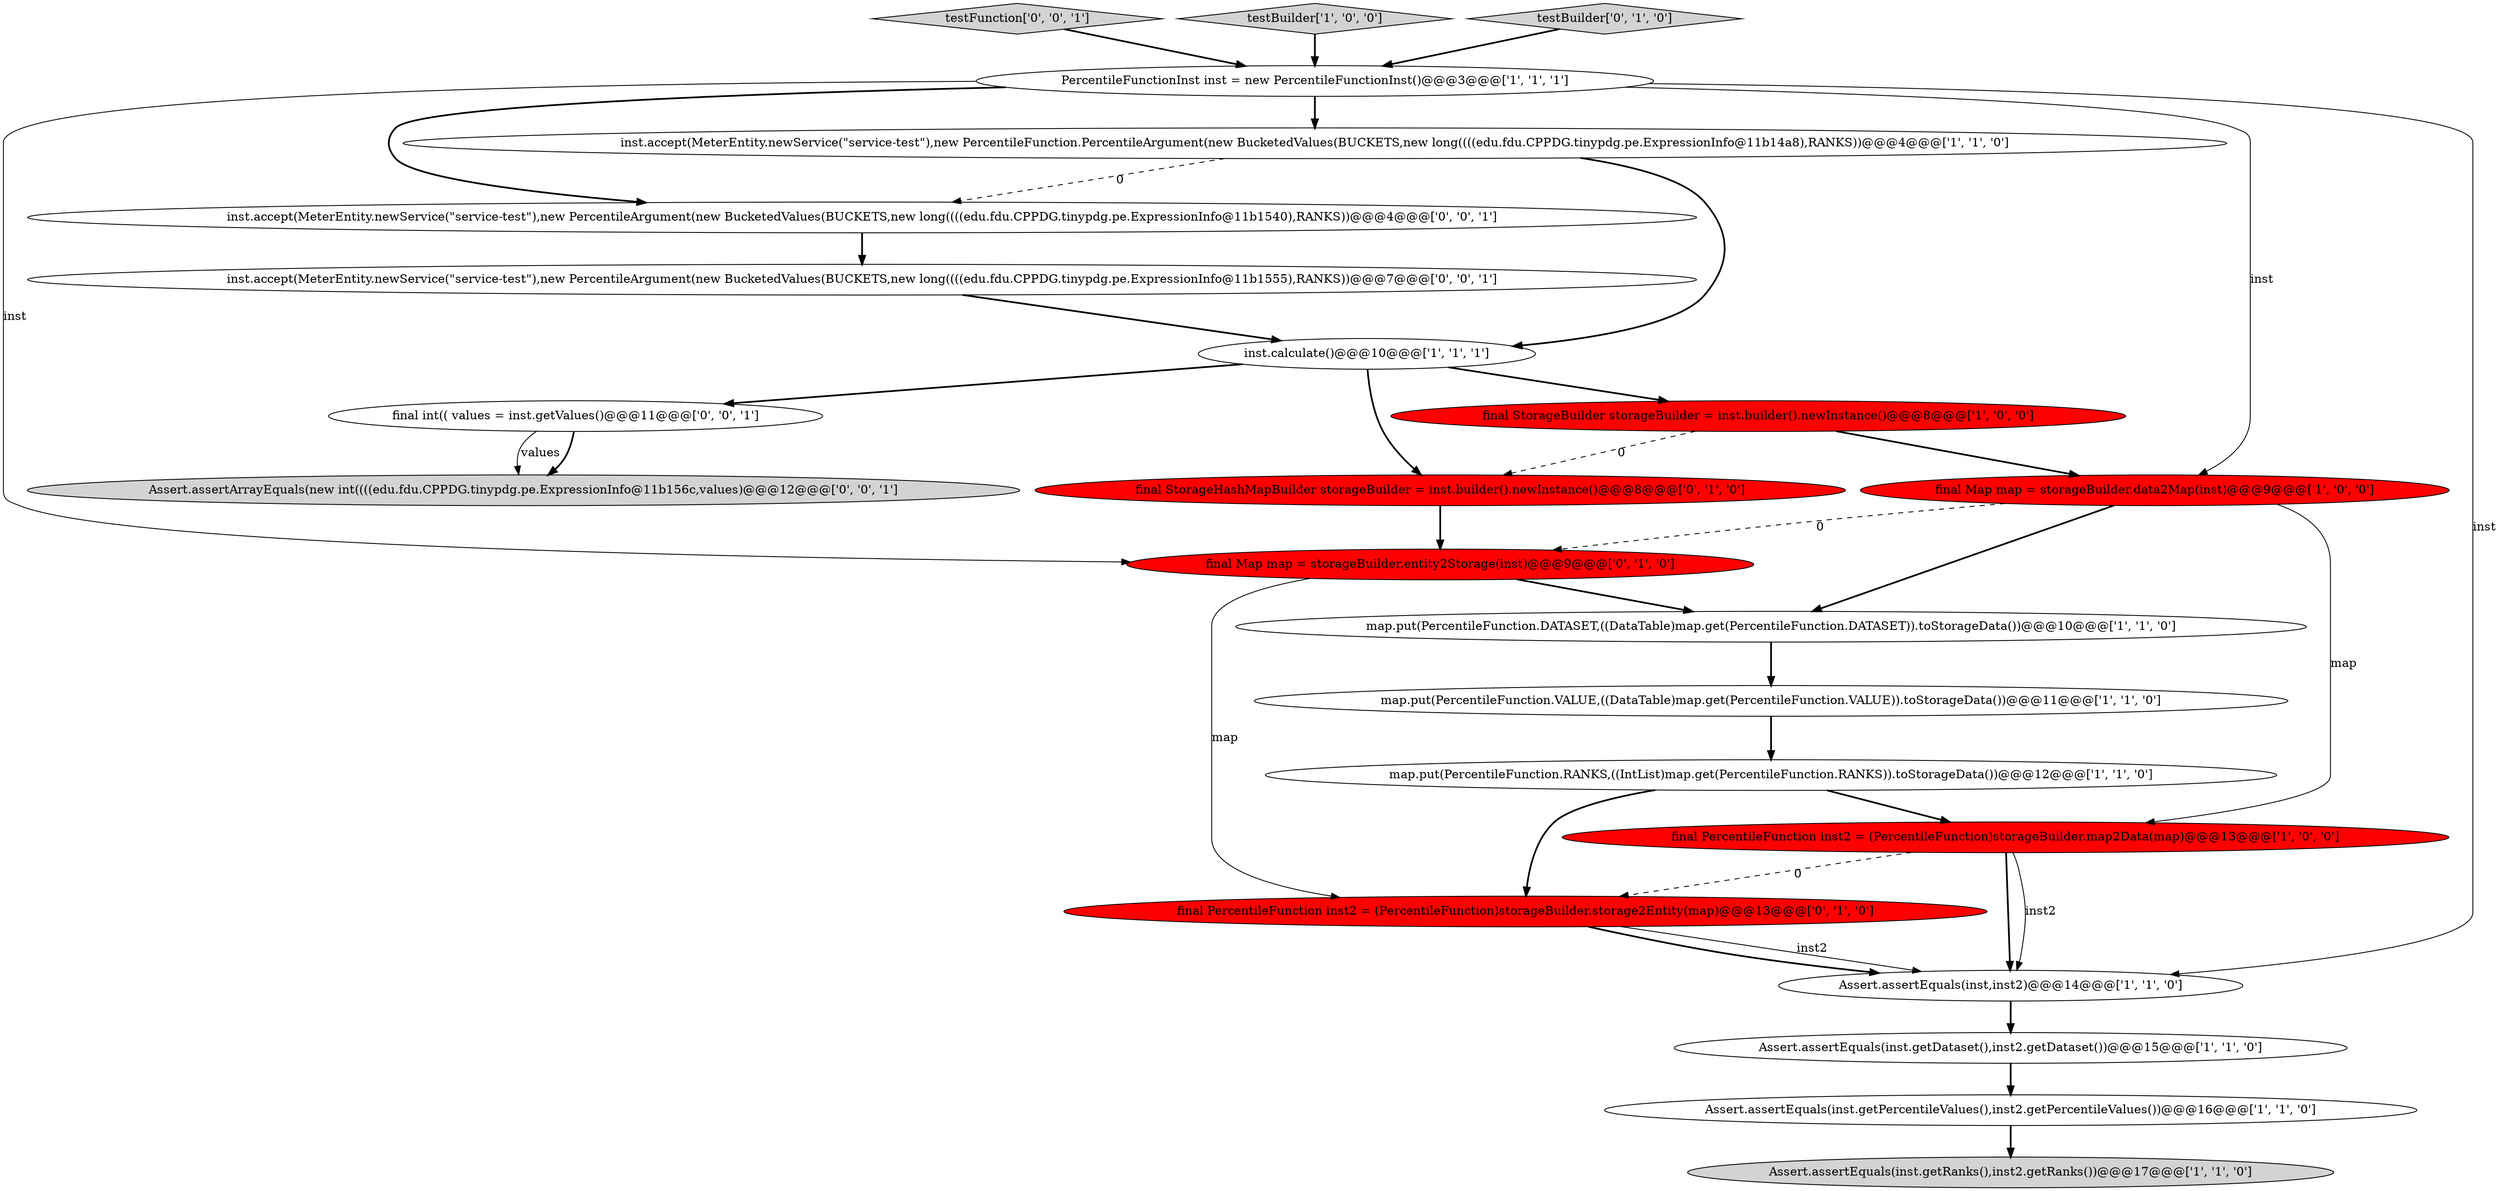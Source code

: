 digraph {
9 [style = filled, label = "map.put(PercentileFunction.RANKS,((IntList)map.get(PercentileFunction.RANKS)).toStorageData())@@@12@@@['1', '1', '0']", fillcolor = white, shape = ellipse image = "AAA0AAABBB1BBB"];
1 [style = filled, label = "final PercentileFunction inst2 = (PercentileFunction)storageBuilder.map2Data(map)@@@13@@@['1', '0', '0']", fillcolor = red, shape = ellipse image = "AAA1AAABBB1BBB"];
12 [style = filled, label = "inst.accept(MeterEntity.newService(\"service-test\"),new PercentileFunction.PercentileArgument(new BucketedValues(BUCKETS,new long((((edu.fdu.CPPDG.tinypdg.pe.ExpressionInfo@11b14a8),RANKS))@@@4@@@['1', '1', '0']", fillcolor = white, shape = ellipse image = "AAA0AAABBB1BBB"];
22 [style = filled, label = "inst.accept(MeterEntity.newService(\"service-test\"),new PercentileArgument(new BucketedValues(BUCKETS,new long((((edu.fdu.CPPDG.tinypdg.pe.ExpressionInfo@11b1555),RANKS))@@@7@@@['0', '0', '1']", fillcolor = white, shape = ellipse image = "AAA0AAABBB3BBB"];
15 [style = filled, label = "final PercentileFunction inst2 = (PercentileFunction)storageBuilder.storage2Entity(map)@@@13@@@['0', '1', '0']", fillcolor = red, shape = ellipse image = "AAA1AAABBB2BBB"];
10 [style = filled, label = "final StorageBuilder storageBuilder = inst.builder().newInstance()@@@8@@@['1', '0', '0']", fillcolor = red, shape = ellipse image = "AAA1AAABBB1BBB"];
4 [style = filled, label = "inst.calculate()@@@10@@@['1', '1', '1']", fillcolor = white, shape = ellipse image = "AAA0AAABBB1BBB"];
6 [style = filled, label = "Assert.assertEquals(inst.getPercentileValues(),inst2.getPercentileValues())@@@16@@@['1', '1', '0']", fillcolor = white, shape = ellipse image = "AAA0AAABBB1BBB"];
14 [style = filled, label = "final StorageHashMapBuilder storageBuilder = inst.builder().newInstance()@@@8@@@['0', '1', '0']", fillcolor = red, shape = ellipse image = "AAA1AAABBB2BBB"];
19 [style = filled, label = "testFunction['0', '0', '1']", fillcolor = lightgray, shape = diamond image = "AAA0AAABBB3BBB"];
20 [style = filled, label = "inst.accept(MeterEntity.newService(\"service-test\"),new PercentileArgument(new BucketedValues(BUCKETS,new long((((edu.fdu.CPPDG.tinypdg.pe.ExpressionInfo@11b1540),RANKS))@@@4@@@['0', '0', '1']", fillcolor = white, shape = ellipse image = "AAA0AAABBB3BBB"];
11 [style = filled, label = "PercentileFunctionInst inst = new PercentileFunctionInst()@@@3@@@['1', '1', '1']", fillcolor = white, shape = ellipse image = "AAA0AAABBB1BBB"];
2 [style = filled, label = "testBuilder['1', '0', '0']", fillcolor = lightgray, shape = diamond image = "AAA0AAABBB1BBB"];
21 [style = filled, label = "Assert.assertArrayEquals(new int((((edu.fdu.CPPDG.tinypdg.pe.ExpressionInfo@11b156c,values)@@@12@@@['0', '0', '1']", fillcolor = lightgray, shape = ellipse image = "AAA0AAABBB3BBB"];
16 [style = filled, label = "final Map map = storageBuilder.entity2Storage(inst)@@@9@@@['0', '1', '0']", fillcolor = red, shape = ellipse image = "AAA1AAABBB2BBB"];
3 [style = filled, label = "map.put(PercentileFunction.DATASET,((DataTable)map.get(PercentileFunction.DATASET)).toStorageData())@@@10@@@['1', '1', '0']", fillcolor = white, shape = ellipse image = "AAA0AAABBB1BBB"];
0 [style = filled, label = "Assert.assertEquals(inst.getRanks(),inst2.getRanks())@@@17@@@['1', '1', '0']", fillcolor = lightgray, shape = ellipse image = "AAA0AAABBB1BBB"];
18 [style = filled, label = "final int(( values = inst.getValues()@@@11@@@['0', '0', '1']", fillcolor = white, shape = ellipse image = "AAA0AAABBB3BBB"];
17 [style = filled, label = "testBuilder['0', '1', '0']", fillcolor = lightgray, shape = diamond image = "AAA0AAABBB2BBB"];
8 [style = filled, label = "map.put(PercentileFunction.VALUE,((DataTable)map.get(PercentileFunction.VALUE)).toStorageData())@@@11@@@['1', '1', '0']", fillcolor = white, shape = ellipse image = "AAA0AAABBB1BBB"];
13 [style = filled, label = "Assert.assertEquals(inst.getDataset(),inst2.getDataset())@@@15@@@['1', '1', '0']", fillcolor = white, shape = ellipse image = "AAA0AAABBB1BBB"];
5 [style = filled, label = "final Map map = storageBuilder.data2Map(inst)@@@9@@@['1', '0', '0']", fillcolor = red, shape = ellipse image = "AAA1AAABBB1BBB"];
7 [style = filled, label = "Assert.assertEquals(inst,inst2)@@@14@@@['1', '1', '0']", fillcolor = white, shape = ellipse image = "AAA0AAABBB1BBB"];
7->13 [style = bold, label=""];
5->3 [style = bold, label=""];
4->10 [style = bold, label=""];
14->16 [style = bold, label=""];
16->3 [style = bold, label=""];
11->20 [style = bold, label=""];
15->7 [style = solid, label="inst2"];
4->14 [style = bold, label=""];
12->20 [style = dashed, label="0"];
15->7 [style = bold, label=""];
16->15 [style = solid, label="map"];
11->16 [style = solid, label="inst"];
1->15 [style = dashed, label="0"];
11->7 [style = solid, label="inst"];
19->11 [style = bold, label=""];
11->12 [style = bold, label=""];
6->0 [style = bold, label=""];
4->18 [style = bold, label=""];
11->5 [style = solid, label="inst"];
1->7 [style = bold, label=""];
20->22 [style = bold, label=""];
22->4 [style = bold, label=""];
5->16 [style = dashed, label="0"];
1->7 [style = solid, label="inst2"];
10->5 [style = bold, label=""];
12->4 [style = bold, label=""];
9->15 [style = bold, label=""];
3->8 [style = bold, label=""];
8->9 [style = bold, label=""];
5->1 [style = solid, label="map"];
18->21 [style = bold, label=""];
13->6 [style = bold, label=""];
9->1 [style = bold, label=""];
18->21 [style = solid, label="values"];
2->11 [style = bold, label=""];
10->14 [style = dashed, label="0"];
17->11 [style = bold, label=""];
}
